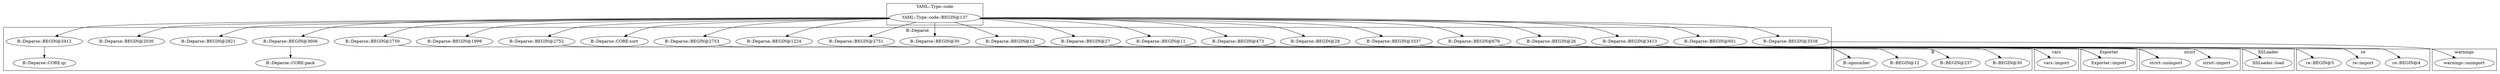digraph {
graph [overlap=false]
subgraph cluster_warnings {
	label="warnings";
	"warnings::unimport";
}
subgraph cluster_re {
	label="re";
	"re::BEGIN@4";
	"re::import";
	"re::BEGIN@5";
}
subgraph cluster_vars {
	label="vars";
	"vars::import";
}
subgraph cluster_B {
	label="B";
	"B::BEGIN@30";
	"B::BEGIN@237";
	"B::opnumber";
	"B::BEGIN@12";
}
subgraph cluster_strict {
	label="strict";
	"strict::import";
	"strict::unimport";
}
subgraph cluster_XSLoader {
	label="XSLoader";
	"XSLoader::load";
}
subgraph cluster_B_Deparse {
	label="B::Deparse";
	"B::Deparse::BEGIN@2751";
	"B::Deparse::BEGIN@601";
	"B::Deparse::CORE:qr";
	"B::Deparse::BEGIN@27";
	"B::Deparse::BEGIN@11";
	"B::Deparse::BEGIN@676";
	"B::Deparse::BEGIN@2753";
	"B::Deparse::BEGIN@28";
	"B::Deparse::BEGIN@26";
	"B::Deparse::BEGIN@473";
	"B::Deparse::BEGIN@3606";
	"B::Deparse::BEGIN@2752";
	"B::Deparse::BEGIN@30";
	"B::Deparse::BEGIN@3337";
	"B::Deparse::CORE:pack";
	"B::Deparse::BEGIN@1224";
	"B::Deparse::BEGIN@12";
	"B::Deparse::CORE:sort";
	"B::Deparse::BEGIN@3412";
	"B::Deparse::BEGIN@1999";
	"B::Deparse::BEGIN@2750";
	"B::Deparse::BEGIN@3413";
	"B::Deparse::BEGIN@2821";
	"B::Deparse::BEGIN@2030";
	"B::Deparse::BEGIN@3338";
}
subgraph cluster_YAML_Type_code {
	label="YAML::Type::code";
	"YAML::Type::code::BEGIN@137";
}
subgraph cluster_Exporter {
	label="Exporter";
	"Exporter::import";
}
"YAML::Type::code::BEGIN@137" -> "B::Deparse::BEGIN@601";
"B::Deparse::BEGIN@12" -> "B::BEGIN@12";
"YAML::Type::code::BEGIN@137" -> "B::Deparse::BEGIN@26";
"YAML::Type::code::BEGIN@137" -> "B::Deparse::BEGIN@1224";
"YAML::Type::code::BEGIN@137" -> "B::Deparse::BEGIN@12";
"B::Deparse::BEGIN@3338" -> "warnings::unimport";
"YAML::Type::code::BEGIN@137" -> "B::Deparse::BEGIN@1999";
"B::Deparse::BEGIN@12" -> "Exporter::import";
"B::Deparse::BEGIN@11" -> "Exporter::import";
"YAML::Type::code::BEGIN@137" -> "B::Deparse::BEGIN@3338";
"YAML::Type::code::BEGIN@137" -> "B::Deparse::BEGIN@2751";
"B::Deparse::BEGIN@676" -> "strict::unimport";
"B::Deparse::BEGIN@473" -> "strict::unimport";
"B::Deparse::BEGIN@3337" -> "strict::unimport";
"YAML::Type::code::BEGIN@137" -> "B::Deparse::BEGIN@11";
"YAML::Type::code::BEGIN@137" -> "B::Deparse::BEGIN@27";
"YAML::Type::code::BEGIN@137" -> "B::Deparse::BEGIN@2752";
"YAML::Type::code::BEGIN@137" -> "B::Deparse::BEGIN@3606";
"YAML::Type::code::BEGIN@137" -> "B::Deparse::BEGIN@3337";
"B::Deparse::BEGIN@3606" -> "B::Deparse::CORE:pack";
"B::Deparse::BEGIN@12" -> "B::BEGIN@30";
"B::Deparse::BEGIN@12" -> "B::BEGIN@237";
"YAML::Type::code::BEGIN@137" -> "B::Deparse::CORE:sort";
"YAML::Type::code::BEGIN@137" -> "B::Deparse::BEGIN@2821";
"YAML::Type::code::BEGIN@137" -> "B::Deparse::BEGIN@2030";
"B::Deparse::BEGIN@2750" -> "B::opnumber";
"B::Deparse::BEGIN@2753" -> "B::opnumber";
"B::Deparse::BEGIN@2751" -> "B::opnumber";
"B::Deparse::BEGIN@2752" -> "B::opnumber";
"B::Deparse::BEGIN@3412" -> "B::Deparse::CORE:qr";
"YAML::Type::code::BEGIN@137" -> "B::Deparse::BEGIN@676";
"B::Deparse::BEGIN@3413" -> "re::BEGIN@5";
"YAML::Type::code::BEGIN@137" -> "B::Deparse::BEGIN@28";
"YAML::Type::code::BEGIN@137" -> "B::Deparse::BEGIN@473";
"B::Deparse::BEGIN@3413" -> "re::import";
"B::Deparse::BEGIN@27" -> "vars::import";
"YAML::Type::code::BEGIN@137" -> "B::Deparse::BEGIN@3412";
"YAML::Type::code::BEGIN@137" -> "B::Deparse::BEGIN@2750";
"YAML::Type::code::BEGIN@137" -> "B::Deparse::BEGIN@3413";
"YAML::Type::code::BEGIN@137" -> "B::Deparse::BEGIN@2753";
"B::Deparse::BEGIN@12" -> "XSLoader::load";
"B::Deparse::BEGIN@3413" -> "re::BEGIN@4";
"YAML::Type::code::BEGIN@137" -> "B::Deparse::BEGIN@30";
"B::Deparse::BEGIN@26" -> "strict::import";
}

